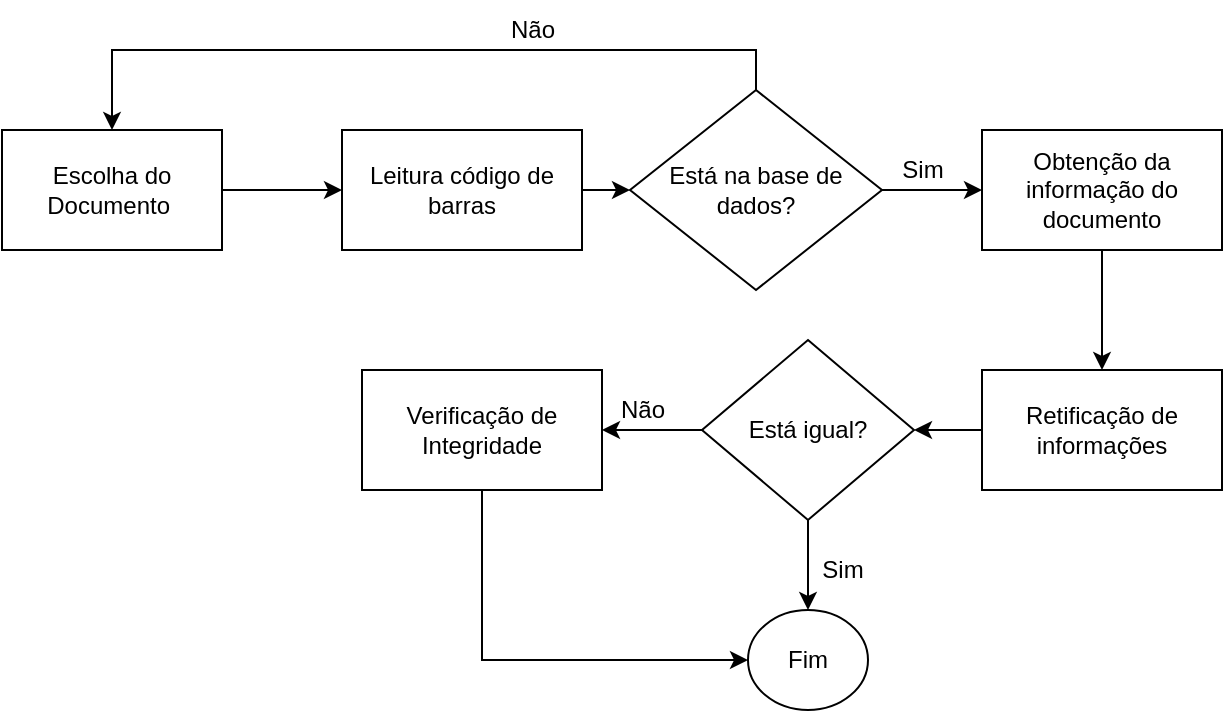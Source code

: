 <mxfile version="20.8.20" type="device"><diagram name="Page-1" id="pnFAYNt20jJDQo8K9d7_"><mxGraphModel dx="874" dy="506" grid="1" gridSize="10" guides="1" tooltips="1" connect="1" arrows="1" fold="1" page="1" pageScale="1" pageWidth="827" pageHeight="1169" math="0" shadow="0"><root><mxCell id="0"/><mxCell id="1" parent="0"/><mxCell id="5_1mg1FIM8__MdpjPLRm-12" style="edgeStyle=orthogonalEdgeStyle;rounded=0;orthogonalLoop=1;jettySize=auto;html=1;exitX=1;exitY=0.5;exitDx=0;exitDy=0;entryX=0;entryY=0.5;entryDx=0;entryDy=0;" edge="1" parent="1" source="5_1mg1FIM8__MdpjPLRm-2" target="5_1mg1FIM8__MdpjPLRm-4"><mxGeometry relative="1" as="geometry"/></mxCell><mxCell id="5_1mg1FIM8__MdpjPLRm-2" value="Escolha do Documento&amp;nbsp;" style="rounded=0;whiteSpace=wrap;html=1;" vertex="1" parent="1"><mxGeometry x="100" y="180" width="110" height="60" as="geometry"/></mxCell><mxCell id="5_1mg1FIM8__MdpjPLRm-7" style="edgeStyle=orthogonalEdgeStyle;rounded=0;orthogonalLoop=1;jettySize=auto;html=1;exitX=0.5;exitY=0;exitDx=0;exitDy=0;entryX=0.5;entryY=0;entryDx=0;entryDy=0;" edge="1" parent="1" source="5_1mg1FIM8__MdpjPLRm-3" target="5_1mg1FIM8__MdpjPLRm-2"><mxGeometry relative="1" as="geometry"><Array as="points"><mxPoint x="477" y="140"/><mxPoint x="155" y="140"/></Array></mxGeometry></mxCell><mxCell id="5_1mg1FIM8__MdpjPLRm-10" style="edgeStyle=orthogonalEdgeStyle;rounded=0;orthogonalLoop=1;jettySize=auto;html=1;exitX=1;exitY=0.5;exitDx=0;exitDy=0;entryX=0;entryY=0.5;entryDx=0;entryDy=0;" edge="1" parent="1" source="5_1mg1FIM8__MdpjPLRm-3" target="5_1mg1FIM8__MdpjPLRm-6"><mxGeometry relative="1" as="geometry"/></mxCell><mxCell id="5_1mg1FIM8__MdpjPLRm-3" value="Está na base de dados?" style="rhombus;whiteSpace=wrap;html=1;" vertex="1" parent="1"><mxGeometry x="414" y="160" width="126" height="100" as="geometry"/></mxCell><mxCell id="5_1mg1FIM8__MdpjPLRm-11" style="edgeStyle=orthogonalEdgeStyle;rounded=0;orthogonalLoop=1;jettySize=auto;html=1;exitX=1;exitY=0.5;exitDx=0;exitDy=0;entryX=0;entryY=0.5;entryDx=0;entryDy=0;" edge="1" parent="1" source="5_1mg1FIM8__MdpjPLRm-4" target="5_1mg1FIM8__MdpjPLRm-3"><mxGeometry relative="1" as="geometry"/></mxCell><mxCell id="5_1mg1FIM8__MdpjPLRm-4" value="Leitura código de barras" style="rounded=0;whiteSpace=wrap;html=1;" vertex="1" parent="1"><mxGeometry x="270" y="180" width="120" height="60" as="geometry"/></mxCell><mxCell id="5_1mg1FIM8__MdpjPLRm-15" style="edgeStyle=orthogonalEdgeStyle;rounded=0;orthogonalLoop=1;jettySize=auto;html=1;exitX=0.5;exitY=1;exitDx=0;exitDy=0;" edge="1" parent="1" source="5_1mg1FIM8__MdpjPLRm-6" target="5_1mg1FIM8__MdpjPLRm-14"><mxGeometry relative="1" as="geometry"/></mxCell><mxCell id="5_1mg1FIM8__MdpjPLRm-6" value="Obtenção da informação do documento" style="rounded=0;whiteSpace=wrap;html=1;" vertex="1" parent="1"><mxGeometry x="590" y="180" width="120" height="60" as="geometry"/></mxCell><mxCell id="5_1mg1FIM8__MdpjPLRm-8" value="Não" style="text;html=1;align=center;verticalAlign=middle;resizable=0;points=[];autosize=1;strokeColor=none;fillColor=none;" vertex="1" parent="1"><mxGeometry x="340" y="115" width="50" height="30" as="geometry"/></mxCell><mxCell id="5_1mg1FIM8__MdpjPLRm-13" value="Sim" style="text;html=1;align=center;verticalAlign=middle;resizable=0;points=[];autosize=1;strokeColor=none;fillColor=none;" vertex="1" parent="1"><mxGeometry x="540" y="185" width="40" height="30" as="geometry"/></mxCell><mxCell id="5_1mg1FIM8__MdpjPLRm-17" style="edgeStyle=orthogonalEdgeStyle;rounded=0;orthogonalLoop=1;jettySize=auto;html=1;exitX=0;exitY=0.5;exitDx=0;exitDy=0;entryX=1;entryY=0.5;entryDx=0;entryDy=0;" edge="1" parent="1" source="5_1mg1FIM8__MdpjPLRm-14" target="5_1mg1FIM8__MdpjPLRm-16"><mxGeometry relative="1" as="geometry"/></mxCell><mxCell id="5_1mg1FIM8__MdpjPLRm-14" value="Retificação de informações" style="rounded=0;whiteSpace=wrap;html=1;" vertex="1" parent="1"><mxGeometry x="590" y="300" width="120" height="60" as="geometry"/></mxCell><mxCell id="5_1mg1FIM8__MdpjPLRm-20" style="edgeStyle=orthogonalEdgeStyle;rounded=0;orthogonalLoop=1;jettySize=auto;html=1;exitX=0.5;exitY=1;exitDx=0;exitDy=0;" edge="1" parent="1" source="5_1mg1FIM8__MdpjPLRm-16" target="5_1mg1FIM8__MdpjPLRm-19"><mxGeometry relative="1" as="geometry"/></mxCell><mxCell id="5_1mg1FIM8__MdpjPLRm-23" style="edgeStyle=orthogonalEdgeStyle;rounded=0;orthogonalLoop=1;jettySize=auto;html=1;exitX=0;exitY=0.5;exitDx=0;exitDy=0;entryX=1;entryY=0.5;entryDx=0;entryDy=0;" edge="1" parent="1" source="5_1mg1FIM8__MdpjPLRm-16" target="5_1mg1FIM8__MdpjPLRm-22"><mxGeometry relative="1" as="geometry"/></mxCell><mxCell id="5_1mg1FIM8__MdpjPLRm-16" value="Está igual?" style="rhombus;whiteSpace=wrap;html=1;" vertex="1" parent="1"><mxGeometry x="450" y="285" width="106" height="90" as="geometry"/></mxCell><mxCell id="5_1mg1FIM8__MdpjPLRm-19" value="Fim" style="ellipse;whiteSpace=wrap;html=1;" vertex="1" parent="1"><mxGeometry x="473" y="420" width="60" height="50" as="geometry"/></mxCell><mxCell id="5_1mg1FIM8__MdpjPLRm-21" value="Sim" style="text;html=1;align=center;verticalAlign=middle;resizable=0;points=[];autosize=1;strokeColor=none;fillColor=none;" vertex="1" parent="1"><mxGeometry x="500" y="385" width="40" height="30" as="geometry"/></mxCell><mxCell id="5_1mg1FIM8__MdpjPLRm-25" style="edgeStyle=orthogonalEdgeStyle;rounded=0;orthogonalLoop=1;jettySize=auto;html=1;exitX=0.5;exitY=1;exitDx=0;exitDy=0;entryX=0;entryY=0.5;entryDx=0;entryDy=0;" edge="1" parent="1" source="5_1mg1FIM8__MdpjPLRm-22" target="5_1mg1FIM8__MdpjPLRm-19"><mxGeometry relative="1" as="geometry"/></mxCell><mxCell id="5_1mg1FIM8__MdpjPLRm-22" value="Verificação de Integridade" style="rounded=0;whiteSpace=wrap;html=1;" vertex="1" parent="1"><mxGeometry x="280" y="300" width="120" height="60" as="geometry"/></mxCell><mxCell id="5_1mg1FIM8__MdpjPLRm-24" value="Não" style="text;html=1;align=center;verticalAlign=middle;resizable=0;points=[];autosize=1;strokeColor=none;fillColor=none;" vertex="1" parent="1"><mxGeometry x="395" y="305" width="50" height="30" as="geometry"/></mxCell></root></mxGraphModel></diagram></mxfile>